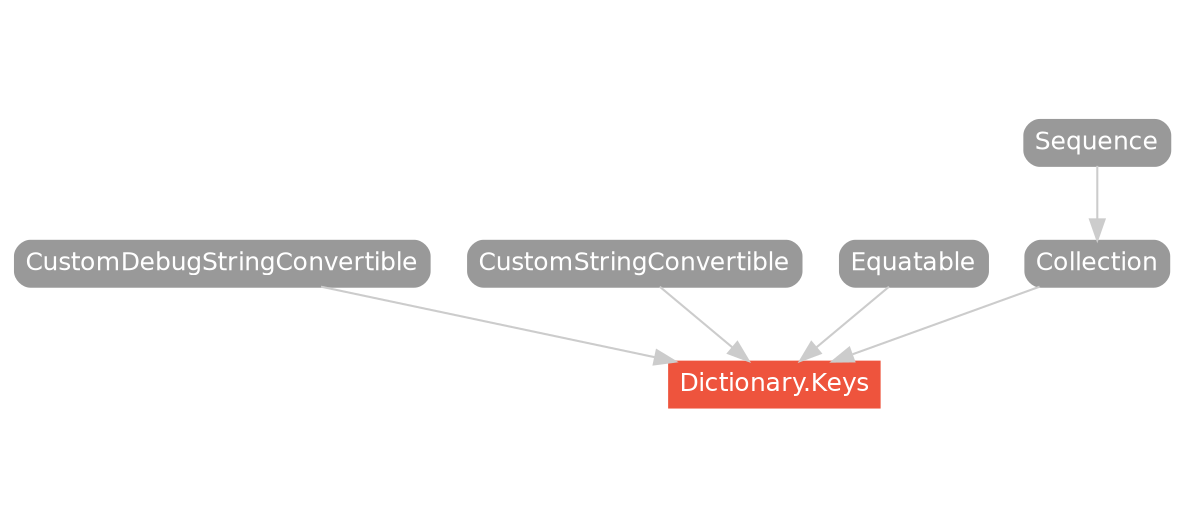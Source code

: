 strict digraph "Dictionary.Keys - Type Hierarchy - SwiftDoc.org" {
    pad="0.1,0.8"
    node [shape=box, style="filled,rounded", color="#999999", fillcolor="#999999", fontcolor=white, fontname=Helvetica, fontnames="Helvetica,sansserif", fontsize=12, margin="0.07,0.05", height="0.3"]
    edge [color="#cccccc"]
    "Collection" [URL="/protocol/Collection/hierarchy/"]
    "CustomDebugStringConvertible" [URL="/protocol/CustomDebugStringConvertible/hierarchy/"]
    "CustomStringConvertible" [URL="/protocol/CustomStringConvertible/hierarchy/"]
    "Dictionary.Keys" [URL="/type/Dictionary.Keys/", style="filled", fillcolor="#ee543d", color="#ee543d"]
    "Equatable" [URL="/protocol/Equatable/hierarchy/"]
    "Sequence" [URL="/protocol/Sequence/hierarchy/"]    "Collection" -> "Dictionary.Keys"
    "Equatable" -> "Dictionary.Keys"
    "CustomStringConvertible" -> "Dictionary.Keys"
    "CustomDebugStringConvertible" -> "Dictionary.Keys"
    "Sequence" -> "Collection"
    subgraph Types {
        rank = max; "Dictionary.Keys";
    }
}